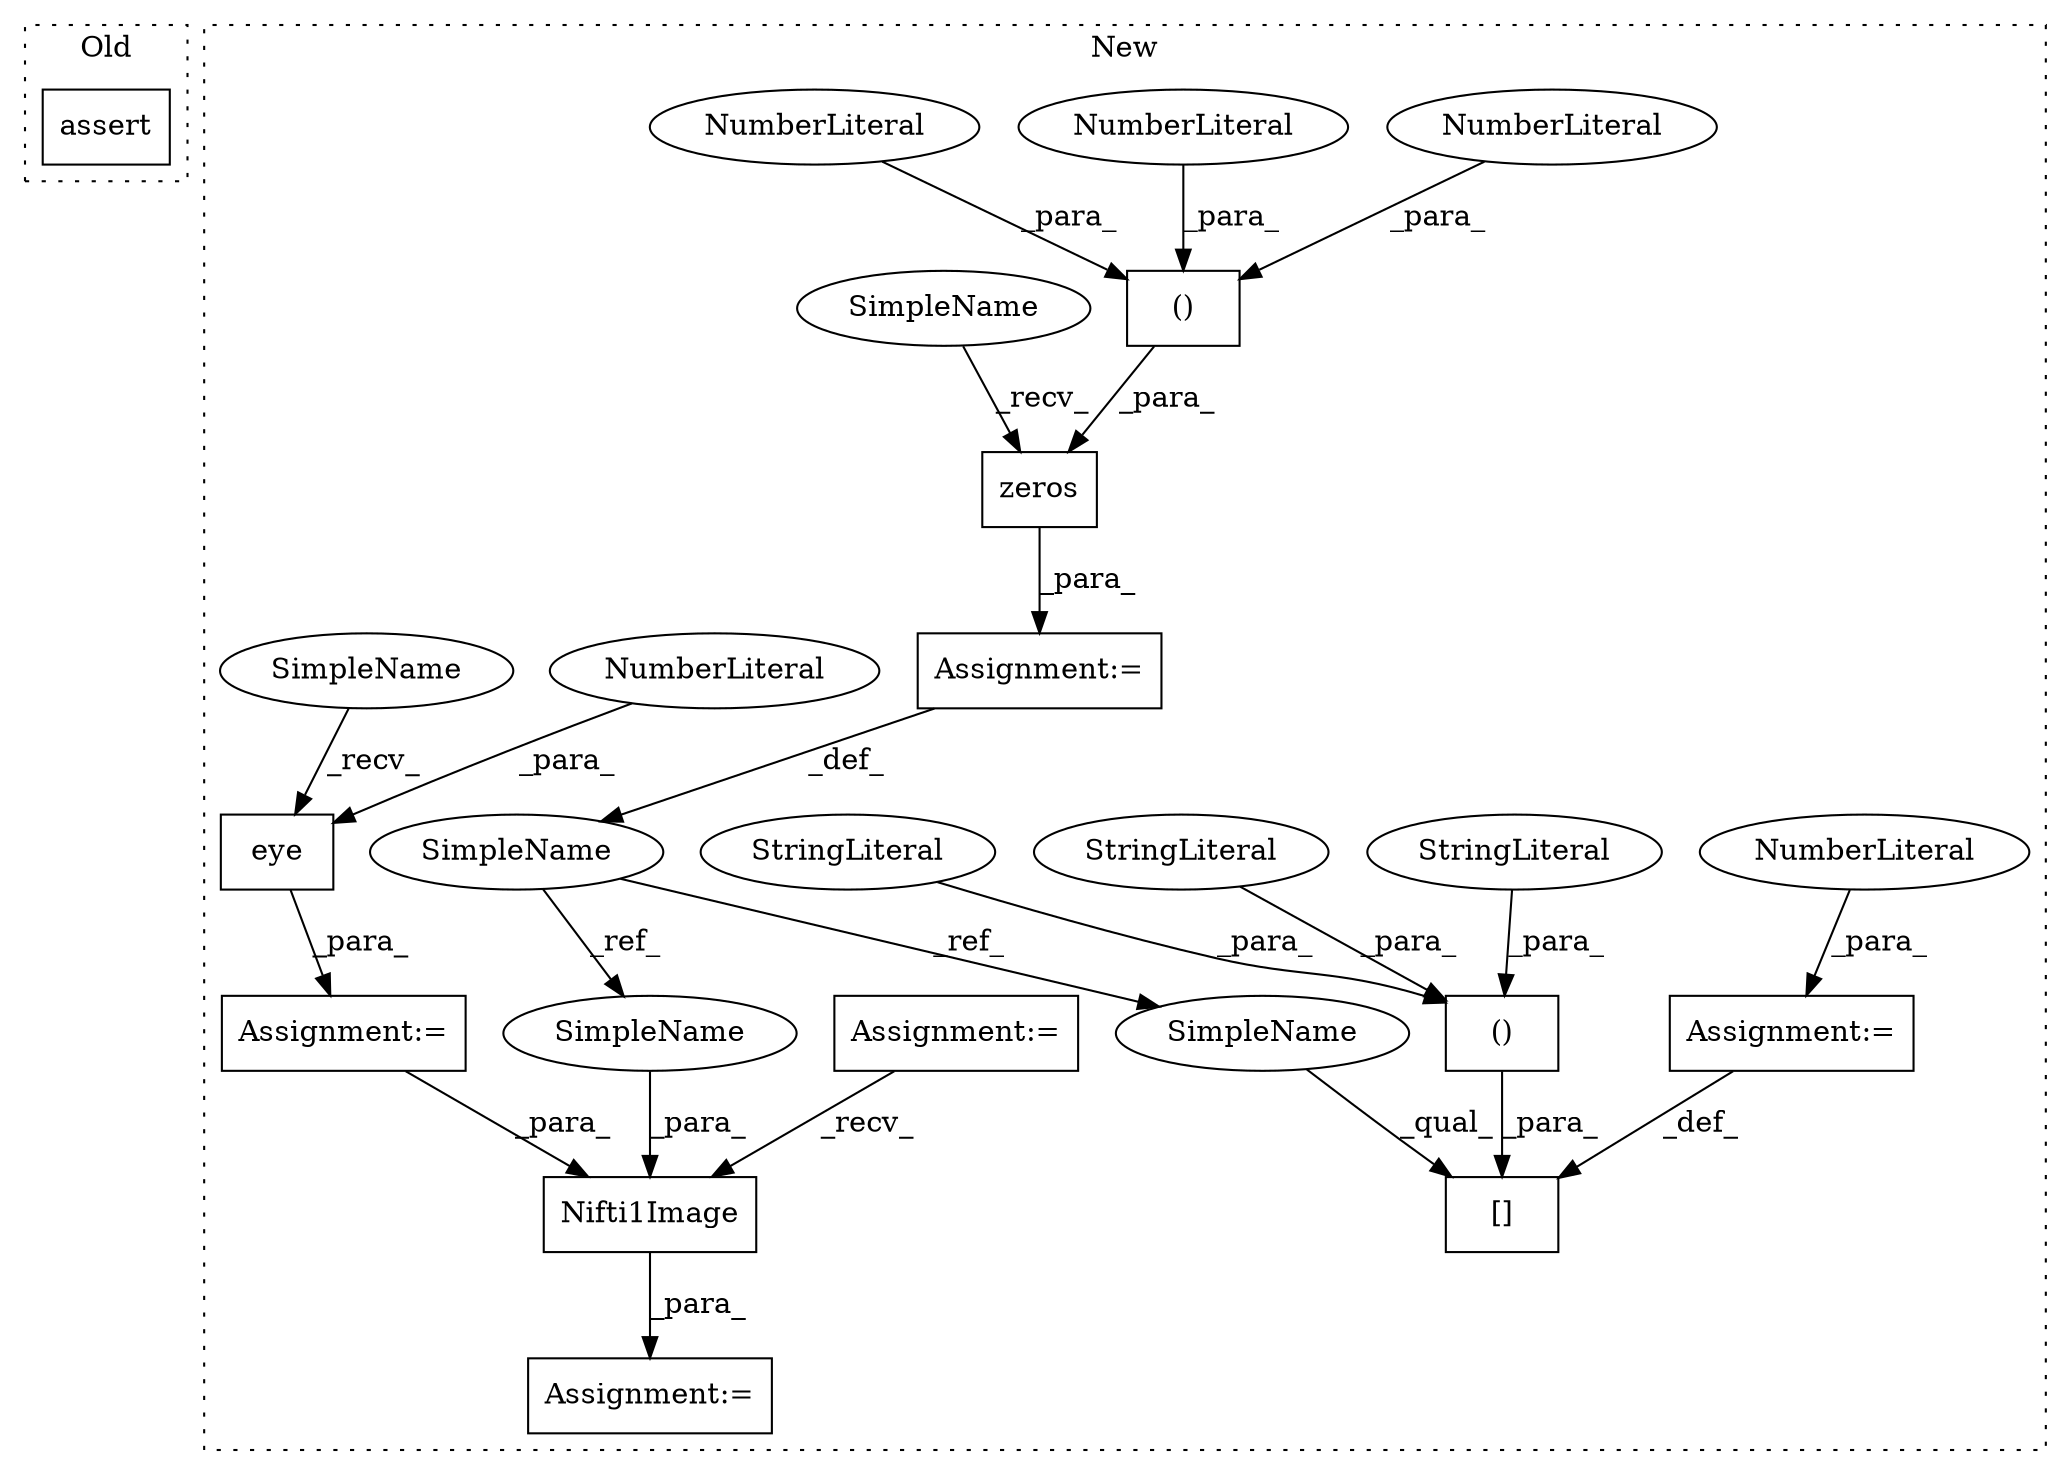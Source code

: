 digraph G {
subgraph cluster0 {
1 [label="assert" a="32" s="2908,3012" l="13,1" shape="box"];
label = "Old";
style="dotted";
}
subgraph cluster1 {
2 [label="eye" a="32" s="2663,2668" l="4,1" shape="box"];
3 [label="Assignment:=" a="7" s="2656" l="1" shape="box"];
4 [label="NumberLiteral" a="34" s="2667" l="1" shape="ellipse"];
5 [label="Assignment:=" a="7" s="2683" l="1" shape="box"];
6 [label="Assignment:=" a="7" s="2388" l="7" shape="box"];
7 [label="()" a="106" s="2489" l="35" shape="box"];
8 [label="NumberLiteral" a="34" s="2521" l="3" shape="ellipse"];
9 [label="[]" a="2" s="2532,2640" l="19,2" shape="box"];
10 [label="SimpleName" a="42" s="2458" l="13" shape="ellipse"];
11 [label="Nifti1Image" a="32" s="2692,2724" l="12,1" shape="box"];
12 [label="()" a="106" s="2551" l="89" shape="box"];
13 [label="NumberLiteral" a="34" s="2489" l="3" shape="ellipse"];
14 [label="NumberLiteral" a="34" s="2505" l="3" shape="ellipse"];
15 [label="Assignment:=" a="7" s="2471" l="1" shape="box"];
16 [label="Assignment:=" a="7" s="2642" l="1" shape="box"];
17 [label="NumberLiteral" a="34" s="2643" l="1" shape="ellipse"];
18 [label="StringLiteral" a="45" s="2619" l="21" shape="ellipse"];
19 [label="zeros" a="32" s="2478,2524" l="11,2" shape="box"];
20 [label="StringLiteral" a="45" s="2551" l="21" shape="ellipse"];
21 [label="StringLiteral" a="45" s="2585" l="21" shape="ellipse"];
22 [label="SimpleName" a="42" s="2472" l="5" shape="ellipse"];
23 [label="SimpleName" a="42" s="2657" l="5" shape="ellipse"];
24 [label="SimpleName" a="42" s="2704" l="13" shape="ellipse"];
25 [label="SimpleName" a="42" s="2532" l="13" shape="ellipse"];
label = "New";
style="dotted";
}
2 -> 3 [label="_para_"];
3 -> 11 [label="_para_"];
4 -> 2 [label="_para_"];
6 -> 11 [label="_recv_"];
7 -> 19 [label="_para_"];
8 -> 7 [label="_para_"];
10 -> 24 [label="_ref_"];
10 -> 25 [label="_ref_"];
11 -> 5 [label="_para_"];
12 -> 9 [label="_para_"];
13 -> 7 [label="_para_"];
14 -> 7 [label="_para_"];
15 -> 10 [label="_def_"];
16 -> 9 [label="_def_"];
17 -> 16 [label="_para_"];
18 -> 12 [label="_para_"];
19 -> 15 [label="_para_"];
20 -> 12 [label="_para_"];
21 -> 12 [label="_para_"];
22 -> 19 [label="_recv_"];
23 -> 2 [label="_recv_"];
24 -> 11 [label="_para_"];
25 -> 9 [label="_qual_"];
}